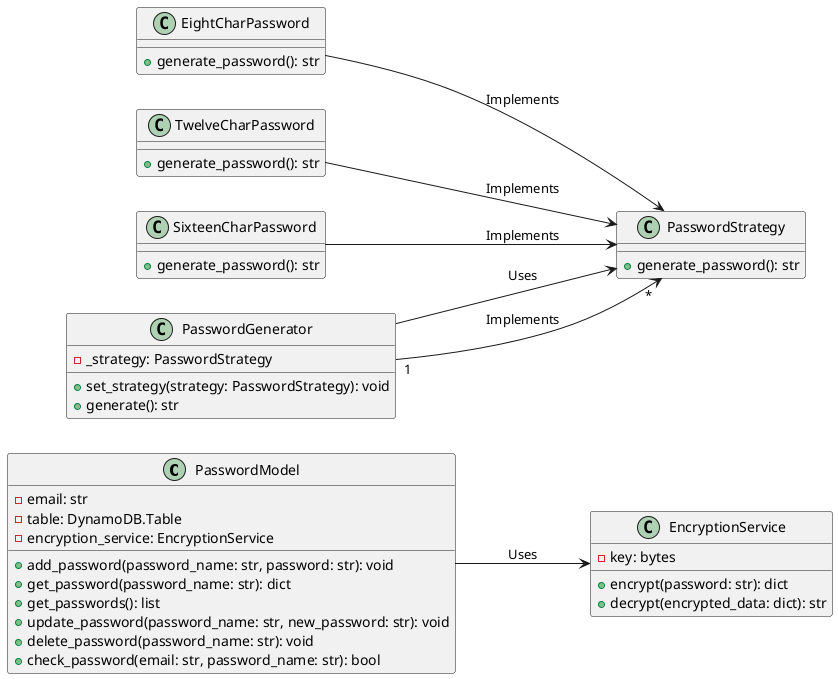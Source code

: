 @startuml MVC_class_diagram
!define RECTANGLE class
left to right direction

class PasswordModel {
  -email: str
  -table: DynamoDB.Table
  -encryption_service: EncryptionService
  +add_password(password_name: str, password: str): void
  +get_password(password_name: str): dict
  +get_passwords(): list
  +update_password(password_name: str, new_password: str): void
  +delete_password(password_name: str): void
  +check_password(email: str, password_name: str): bool
}

class EncryptionService {
  -key: bytes
  +encrypt(password: str): dict
  +decrypt(encrypted_data: dict): str
}

class PasswordStrategy {
  +generate_password(): str
}

class EightCharPassword {
  +generate_password(): str
}

class TwelveCharPassword {
  +generate_password(): str
}

class SixteenCharPassword {
  +generate_password(): str
}

class PasswordGenerator {
  -_strategy: PasswordStrategy
  +set_strategy(strategy: PasswordStrategy): void
  +generate(): str
}

PasswordModel --> EncryptionService : Uses
PasswordGenerator --> PasswordStrategy : Uses
PasswordGenerator "1" --> "*" PasswordStrategy : Implements
EightCharPassword --> PasswordStrategy : Implements
TwelveCharPassword --> PasswordStrategy : Implements
SixteenCharPassword --> PasswordStrategy : Implements

@enduml
